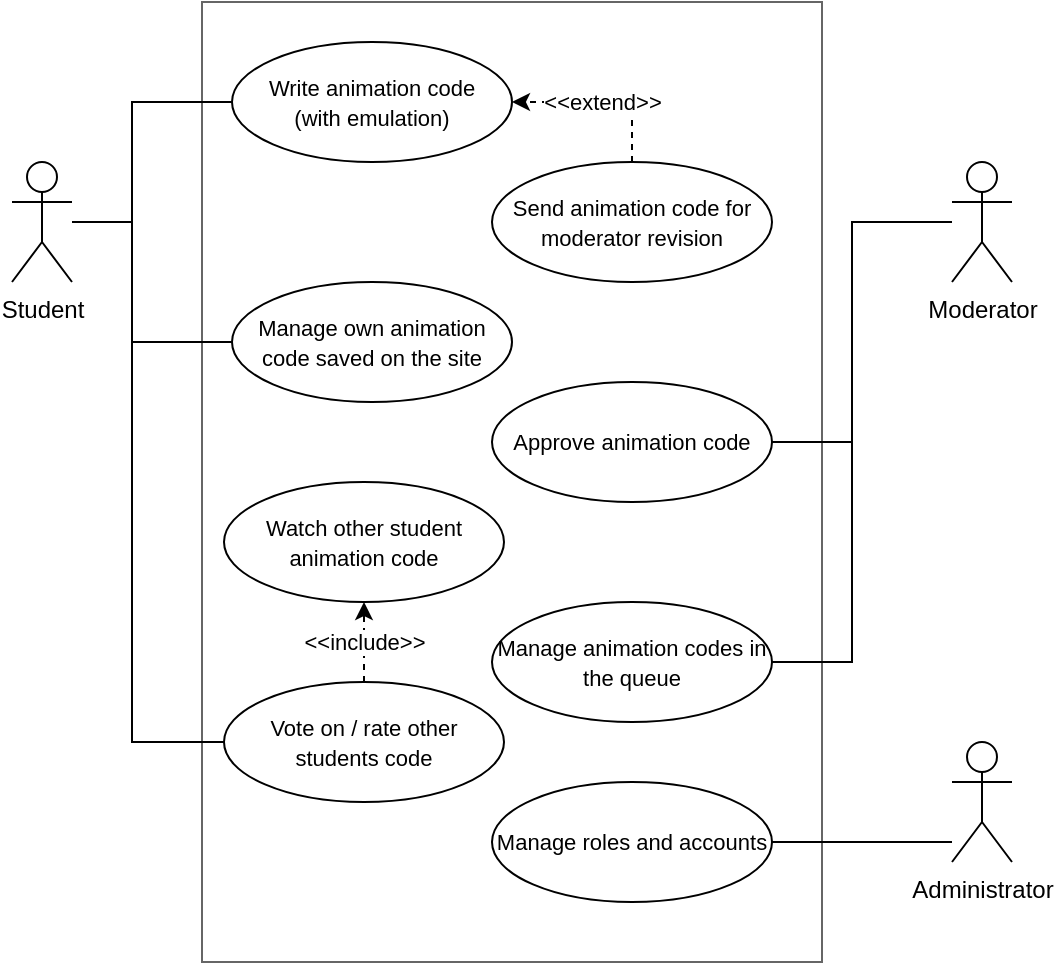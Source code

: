 <mxfile version="14.2.4" type="google"><diagram id="MpGmXpLt09yuwlxCPN9r" name="Page-1"><mxGraphModel dx="1038" dy="532" grid="1" gridSize="10" guides="1" tooltips="1" connect="1" arrows="0" fold="1" page="1" pageScale="1" pageWidth="827" pageHeight="1169" math="0" shadow="0"><root><mxCell id="0"/><mxCell id="1" parent="0"/><mxCell id="G0vRC2cxIw-vYSsxhddo-22" value="" style="rounded=0;whiteSpace=wrap;html=1;strokeColor=#666666;fontColor=#333333;fillColor=none;" parent="1" vertex="1"><mxGeometry x="259" y="80" width="310" height="480" as="geometry"/></mxCell><mxCell id="G0vRC2cxIw-vYSsxhddo-23" style="edgeStyle=orthogonalEdgeStyle;rounded=0;orthogonalLoop=1;jettySize=auto;html=1;endArrow=none;endFill=0;" parent="1" source="G0vRC2cxIw-vYSsxhddo-28" target="G0vRC2cxIw-vYSsxhddo-35" edge="1"><mxGeometry relative="1" as="geometry"><Array as="points"><mxPoint x="224" y="190"/><mxPoint x="224" y="130"/></Array></mxGeometry></mxCell><mxCell id="G0vRC2cxIw-vYSsxhddo-25" style="edgeStyle=orthogonalEdgeStyle;rounded=0;orthogonalLoop=1;jettySize=auto;html=1;strokeColor=#000000;endArrow=none;endFill=0;" parent="1" source="G0vRC2cxIw-vYSsxhddo-28" target="G0vRC2cxIw-vYSsxhddo-36" edge="1"><mxGeometry relative="1" as="geometry"><Array as="points"><mxPoint x="224" y="190"/><mxPoint x="224" y="250"/></Array></mxGeometry></mxCell><mxCell id="G0vRC2cxIw-vYSsxhddo-26" style="edgeStyle=orthogonalEdgeStyle;rounded=0;orthogonalLoop=1;jettySize=auto;html=1;startArrow=none;startFill=0;endArrow=none;endFill=0;strokeColor=#000000;" parent="1" source="G0vRC2cxIw-vYSsxhddo-28" target="G0vRC2cxIw-vYSsxhddo-41" edge="1"><mxGeometry relative="1" as="geometry"><Array as="points"><mxPoint x="224" y="190"/><mxPoint x="224" y="450"/></Array></mxGeometry></mxCell><mxCell id="G0vRC2cxIw-vYSsxhddo-28" value="Student" style="shape=umlActor;verticalLabelPosition=bottom;verticalAlign=top;html=1;outlineConnect=0;" parent="1" vertex="1"><mxGeometry x="164" y="160" width="30" height="60" as="geometry"/></mxCell><mxCell id="G0vRC2cxIw-vYSsxhddo-29" style="edgeStyle=orthogonalEdgeStyle;rounded=0;orthogonalLoop=1;jettySize=auto;html=1;strokeColor=#000000;endArrow=none;endFill=0;entryX=1;entryY=0.5;entryDx=0;entryDy=0;" parent="1" source="G0vRC2cxIw-vYSsxhddo-30" target="G0vRC2cxIw-vYSsxhddo-42" edge="1"><mxGeometry relative="1" as="geometry"><Array as="points"><mxPoint x="560" y="500"/><mxPoint x="560" y="500"/></Array></mxGeometry></mxCell><mxCell id="G0vRC2cxIw-vYSsxhddo-30" value="Administrator" style="shape=umlActor;verticalLabelPosition=bottom;verticalAlign=top;html=1;outlineConnect=0;" parent="1" vertex="1"><mxGeometry x="634" y="450" width="30" height="60" as="geometry"/></mxCell><mxCell id="G0vRC2cxIw-vYSsxhddo-31" style="edgeStyle=orthogonalEdgeStyle;rounded=0;orthogonalLoop=1;jettySize=auto;html=1;endArrow=none;endFill=0;" parent="1" source="G0vRC2cxIw-vYSsxhddo-34" target="G0vRC2cxIw-vYSsxhddo-38" edge="1"><mxGeometry relative="1" as="geometry"><Array as="points"><mxPoint x="584" y="190"/><mxPoint x="584" y="300"/></Array></mxGeometry></mxCell><mxCell id="G0vRC2cxIw-vYSsxhddo-33" style="edgeStyle=orthogonalEdgeStyle;rounded=0;orthogonalLoop=1;jettySize=auto;html=1;startArrow=none;startFill=0;endArrow=none;endFill=0;strokeColor=#000000;entryX=1;entryY=0.5;entryDx=0;entryDy=0;" parent="1" source="G0vRC2cxIw-vYSsxhddo-34" target="G0vRC2cxIw-vYSsxhddo-40" edge="1"><mxGeometry relative="1" as="geometry"><Array as="points"><mxPoint x="584" y="190"/><mxPoint x="584" y="410"/></Array></mxGeometry></mxCell><mxCell id="G0vRC2cxIw-vYSsxhddo-34" value="Moderator" style="shape=umlActor;verticalLabelPosition=bottom;verticalAlign=top;html=1;outlineConnect=0;" parent="1" vertex="1"><mxGeometry x="634" y="160" width="30" height="60" as="geometry"/></mxCell><mxCell id="G0vRC2cxIw-vYSsxhddo-35" value="&lt;font style=&quot;font-size: 11px&quot;&gt;Write animation code &lt;br&gt;(with emulation)&lt;/font&gt;" style="ellipse;whiteSpace=wrap;html=1;" parent="1" vertex="1"><mxGeometry x="274" y="100" width="140" height="60" as="geometry"/></mxCell><mxCell id="G0vRC2cxIw-vYSsxhddo-36" value="&lt;font style=&quot;font-size: 11px&quot;&gt;Manage own animation code saved on the site&lt;/font&gt;" style="ellipse;whiteSpace=wrap;html=1;" parent="1" vertex="1"><mxGeometry x="274" y="220" width="140" height="60" as="geometry"/></mxCell><mxCell id="sr6gUXt2L-Lq6ptaVJSO-2" value="&amp;lt;&amp;lt;extend&amp;gt;&amp;gt;" style="edgeStyle=orthogonalEdgeStyle;rounded=0;orthogonalLoop=1;jettySize=auto;html=1;exitX=0.5;exitY=0;exitDx=0;exitDy=0;entryX=1;entryY=0.5;entryDx=0;entryDy=0;dashed=1;" parent="1" source="G0vRC2cxIw-vYSsxhddo-37" target="G0vRC2cxIw-vYSsxhddo-35" edge="1"><mxGeometry relative="1" as="geometry"/></mxCell><mxCell id="G0vRC2cxIw-vYSsxhddo-37" value="&lt;font style=&quot;font-size: 11px&quot;&gt;Send animation code for moderator revision&lt;/font&gt;" style="ellipse;whiteSpace=wrap;html=1;" parent="1" vertex="1"><mxGeometry x="404" y="160" width="140" height="60" as="geometry"/></mxCell><mxCell id="G0vRC2cxIw-vYSsxhddo-38" value="&lt;font style=&quot;font-size: 11px&quot;&gt;Approve animation code&lt;br&gt;&lt;/font&gt;" style="ellipse;whiteSpace=wrap;html=1;" parent="1" vertex="1"><mxGeometry x="404" y="270" width="140" height="60" as="geometry"/></mxCell><mxCell id="G0vRC2cxIw-vYSsxhddo-39" value="&lt;font style=&quot;font-size: 11px&quot;&gt;Watch other student &lt;br&gt;animation code&lt;/font&gt;" style="ellipse;whiteSpace=wrap;html=1;" parent="1" vertex="1"><mxGeometry x="270" y="320" width="140" height="60" as="geometry"/></mxCell><mxCell id="G0vRC2cxIw-vYSsxhddo-40" value="&lt;font style=&quot;font-size: 11px&quot;&gt;Manage animation codes in the queue&lt;/font&gt;" style="ellipse;whiteSpace=wrap;html=1;" parent="1" vertex="1"><mxGeometry x="404" y="380" width="140" height="60" as="geometry"/></mxCell><mxCell id="G0vRC2cxIw-vYSsxhddo-41" value="&lt;font style=&quot;font-size: 11px&quot;&gt;Vote on / rate other students code&lt;/font&gt;" style="ellipse;whiteSpace=wrap;html=1;" parent="1" vertex="1"><mxGeometry x="270" y="420" width="140" height="60" as="geometry"/></mxCell><mxCell id="G0vRC2cxIw-vYSsxhddo-42" value="&lt;font style=&quot;font-size: 11px&quot;&gt;Manage roles and accounts&lt;/font&gt;" style="ellipse;whiteSpace=wrap;html=1;" parent="1" vertex="1"><mxGeometry x="404" y="470" width="140" height="60" as="geometry"/></mxCell><mxCell id="G0vRC2cxIw-vYSsxhddo-48" value="&amp;lt;&amp;lt;include&amp;gt;&amp;gt;" style="endArrow=classic;html=1;dashed=1;" parent="1" source="G0vRC2cxIw-vYSsxhddo-41" target="G0vRC2cxIw-vYSsxhddo-39" edge="1"><mxGeometry width="50" height="50" relative="1" as="geometry"><mxPoint x="390" y="330" as="sourcePoint"/><mxPoint x="440" y="280" as="targetPoint"/></mxGeometry></mxCell></root></mxGraphModel></diagram></mxfile>